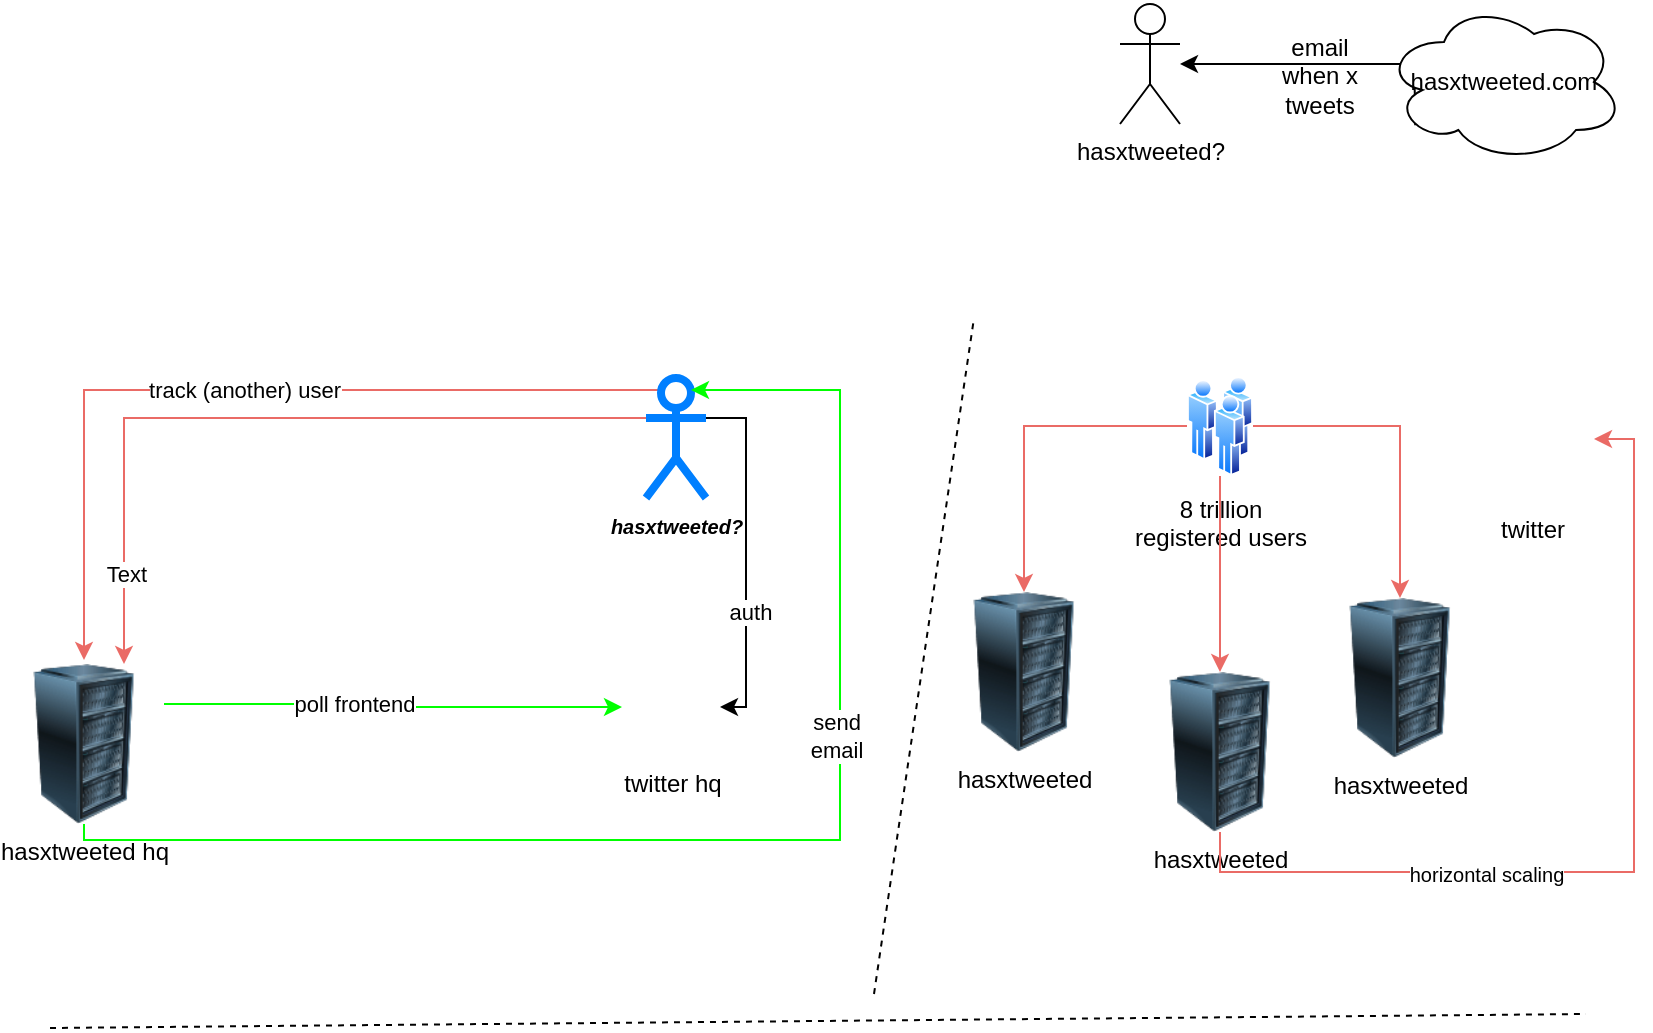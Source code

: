<mxfile version="20.6.0" type="github">
  <diagram id="J7PCiVSG_ARbWewbJg5h" name="Page-1">
    <mxGraphModel dx="1426" dy="921" grid="0" gridSize="10" guides="1" tooltips="1" connect="1" arrows="1" fold="1" page="1" pageScale="1" pageWidth="827" pageHeight="1169" math="0" shadow="0">
      <root>
        <mxCell id="0" />
        <mxCell id="1" parent="0" />
        <mxCell id="cK_ipXSFLJ-vsnFEt7Lf-35" value="" style="group" parent="1" vertex="1" connectable="0">
          <mxGeometry x="565" y="13" width="252" height="80" as="geometry" />
        </mxCell>
        <mxCell id="cK_ipXSFLJ-vsnFEt7Lf-1" value="hasxtweeted?" style="shape=umlActor;verticalLabelPosition=bottom;verticalAlign=top;html=1;outlineConnect=0;" parent="cK_ipXSFLJ-vsnFEt7Lf-35" vertex="1">
          <mxGeometry y="1" width="30" height="60" as="geometry" />
        </mxCell>
        <mxCell id="cK_ipXSFLJ-vsnFEt7Lf-4" value="email when x tweets" style="text;html=1;strokeColor=none;fillColor=none;align=center;verticalAlign=middle;whiteSpace=wrap;rounded=0;" parent="cK_ipXSFLJ-vsnFEt7Lf-35" vertex="1">
          <mxGeometry x="70" y="22" width="60" height="30" as="geometry" />
        </mxCell>
        <mxCell id="cK_ipXSFLJ-vsnFEt7Lf-8" style="edgeStyle=orthogonalEdgeStyle;rounded=0;orthogonalLoop=1;jettySize=auto;html=1;exitX=0.13;exitY=0.77;exitDx=0;exitDy=0;exitPerimeter=0;" parent="cK_ipXSFLJ-vsnFEt7Lf-35" source="cK_ipXSFLJ-vsnFEt7Lf-5" target="cK_ipXSFLJ-vsnFEt7Lf-1" edge="1">
          <mxGeometry relative="1" as="geometry">
            <Array as="points">
              <mxPoint x="147" y="53" />
              <mxPoint x="147" y="31" />
            </Array>
          </mxGeometry>
        </mxCell>
        <mxCell id="cK_ipXSFLJ-vsnFEt7Lf-5" value="hasxtweeted.com" style="ellipse;shape=cloud;whiteSpace=wrap;html=1;" parent="cK_ipXSFLJ-vsnFEt7Lf-35" vertex="1">
          <mxGeometry x="132" width="120" height="80" as="geometry" />
        </mxCell>
        <mxCell id="0wO39ZMsaJi5sEc2yO7A-1" value="" style="group" vertex="1" connectable="0" parent="1">
          <mxGeometry x="477" y="200" width="325" height="228" as="geometry" />
        </mxCell>
        <mxCell id="cK_ipXSFLJ-vsnFEt7Lf-32" value="8 trillion &lt;br&gt;registered users" style="aspect=fixed;perimeter=ellipsePerimeter;html=1;align=center;shadow=0;dashed=0;spacingTop=3;image;image=img/lib/active_directory/users.svg;" parent="0wO39ZMsaJi5sEc2yO7A-1" vertex="1">
          <mxGeometry x="121.5" width="33" height="50" as="geometry" />
        </mxCell>
        <mxCell id="cK_ipXSFLJ-vsnFEt7Lf-33" value="hasxtweeted" style="image;html=1;image=img/lib/clip_art/computers/Server_Rack_128x128.png" parent="0wO39ZMsaJi5sEc2yO7A-1" vertex="1">
          <mxGeometry x="98" y="148" width="80" height="80" as="geometry" />
        </mxCell>
        <mxCell id="cK_ipXSFLJ-vsnFEt7Lf-38" style="edgeStyle=orthogonalEdgeStyle;rounded=0;orthogonalLoop=1;jettySize=auto;html=1;exitX=0.5;exitY=1;exitDx=0;exitDy=0;entryX=0.5;entryY=0;entryDx=0;entryDy=0;strokeColor=#EA6B66;" parent="0wO39ZMsaJi5sEc2yO7A-1" source="cK_ipXSFLJ-vsnFEt7Lf-32" target="cK_ipXSFLJ-vsnFEt7Lf-33" edge="1">
          <mxGeometry relative="1" as="geometry" />
        </mxCell>
        <mxCell id="cK_ipXSFLJ-vsnFEt7Lf-39" value="twitter" style="shape=image;html=1;verticalAlign=top;verticalLabelPosition=bottom;labelBackgroundColor=#ffffff;imageAspect=0;aspect=fixed;image=https://cdn3.iconfinder.com/data/icons/2018-social-media-logotypes/1000/2018_social_media_popular_app_logo_twitter-128.png;strokeColor=#007FFF;strokeWidth=4;" parent="0wO39ZMsaJi5sEc2yO7A-1" vertex="1">
          <mxGeometry x="262" width="63" height="63" as="geometry" />
        </mxCell>
        <mxCell id="cK_ipXSFLJ-vsnFEt7Lf-47" style="edgeStyle=orthogonalEdgeStyle;rounded=0;orthogonalLoop=1;jettySize=auto;html=1;exitX=0.5;exitY=1;exitDx=0;exitDy=0;entryX=1;entryY=0.5;entryDx=0;entryDy=0;strokeColor=#EA6B66;fontSize=10;" parent="0wO39ZMsaJi5sEc2yO7A-1" source="cK_ipXSFLJ-vsnFEt7Lf-33" target="cK_ipXSFLJ-vsnFEt7Lf-39" edge="1">
          <mxGeometry relative="1" as="geometry" />
        </mxCell>
        <mxCell id="cK_ipXSFLJ-vsnFEt7Lf-48" value="horizontal scaling" style="edgeLabel;html=1;align=center;verticalAlign=middle;resizable=0;points=[];fontSize=10;" parent="cK_ipXSFLJ-vsnFEt7Lf-47" vertex="1" connectable="0">
          <mxGeometry x="-0.347" relative="1" as="geometry">
            <mxPoint x="1" y="1" as="offset" />
          </mxGeometry>
        </mxCell>
        <mxCell id="cK_ipXSFLJ-vsnFEt7Lf-41" value="hasxtweeted" style="image;html=1;image=img/lib/clip_art/computers/Server_Rack_128x128.png" parent="0wO39ZMsaJi5sEc2yO7A-1" vertex="1">
          <mxGeometry y="108" width="80" height="80" as="geometry" />
        </mxCell>
        <mxCell id="cK_ipXSFLJ-vsnFEt7Lf-44" style="edgeStyle=orthogonalEdgeStyle;rounded=0;orthogonalLoop=1;jettySize=auto;html=1;exitX=0;exitY=0.5;exitDx=0;exitDy=0;strokeColor=#EA6B66;fontSize=10;" parent="0wO39ZMsaJi5sEc2yO7A-1" source="cK_ipXSFLJ-vsnFEt7Lf-32" target="cK_ipXSFLJ-vsnFEt7Lf-41" edge="1">
          <mxGeometry relative="1" as="geometry" />
        </mxCell>
        <mxCell id="cK_ipXSFLJ-vsnFEt7Lf-42" value="hasxtweeted" style="image;html=1;image=img/lib/clip_art/computers/Server_Rack_128x128.png" parent="0wO39ZMsaJi5sEc2yO7A-1" vertex="1">
          <mxGeometry x="188" y="111" width="80" height="80" as="geometry" />
        </mxCell>
        <mxCell id="cK_ipXSFLJ-vsnFEt7Lf-43" style="edgeStyle=orthogonalEdgeStyle;rounded=0;orthogonalLoop=1;jettySize=auto;html=1;exitX=1;exitY=0.5;exitDx=0;exitDy=0;entryX=0.5;entryY=0;entryDx=0;entryDy=0;strokeColor=#EA6B66;fontSize=10;" parent="0wO39ZMsaJi5sEc2yO7A-1" source="cK_ipXSFLJ-vsnFEt7Lf-32" target="cK_ipXSFLJ-vsnFEt7Lf-42" edge="1">
          <mxGeometry relative="1" as="geometry" />
        </mxCell>
        <mxCell id="0wO39ZMsaJi5sEc2yO7A-2" value="" style="group" vertex="1" connectable="0" parent="1">
          <mxGeometry x="7" y="201" width="418" height="231" as="geometry" />
        </mxCell>
        <mxCell id="cK_ipXSFLJ-vsnFEt7Lf-10" value="hasxtweeted hq" style="image;html=1;image=img/lib/clip_art/computers/Server_Rack_128x128.png" parent="0wO39ZMsaJi5sEc2yO7A-2" vertex="1">
          <mxGeometry y="143" width="80" height="80" as="geometry" />
        </mxCell>
        <mxCell id="cK_ipXSFLJ-vsnFEt7Lf-17" style="edgeStyle=orthogonalEdgeStyle;rounded=0;orthogonalLoop=1;jettySize=auto;html=1;exitX=0.5;exitY=0;exitDx=0;exitDy=0;exitPerimeter=0;strokeColor=#EA6B66;" parent="0wO39ZMsaJi5sEc2yO7A-2" edge="1">
          <mxGeometry relative="1" as="geometry">
            <mxPoint x="336" y="-2" as="sourcePoint" />
            <mxPoint x="40" y="141" as="targetPoint" />
            <Array as="points">
              <mxPoint x="336" y="6" />
              <mxPoint x="40" y="6" />
            </Array>
          </mxGeometry>
        </mxCell>
        <mxCell id="cK_ipXSFLJ-vsnFEt7Lf-18" value="track (another) user" style="edgeLabel;html=1;align=center;verticalAlign=middle;resizable=0;points=[];" parent="cK_ipXSFLJ-vsnFEt7Lf-17" vertex="1" connectable="0">
          <mxGeometry x="0.021" relative="1" as="geometry">
            <mxPoint as="offset" />
          </mxGeometry>
        </mxCell>
        <mxCell id="cK_ipXSFLJ-vsnFEt7Lf-36" style="edgeStyle=orthogonalEdgeStyle;rounded=0;orthogonalLoop=1;jettySize=auto;html=1;exitX=0;exitY=0.333;exitDx=0;exitDy=0;exitPerimeter=0;entryX=0.75;entryY=0;entryDx=0;entryDy=0;strokeColor=#EA6B66;" parent="0wO39ZMsaJi5sEc2yO7A-2" source="cK_ipXSFLJ-vsnFEt7Lf-12" target="cK_ipXSFLJ-vsnFEt7Lf-10" edge="1">
          <mxGeometry relative="1" as="geometry" />
        </mxCell>
        <mxCell id="cK_ipXSFLJ-vsnFEt7Lf-37" value="Text" style="edgeLabel;html=1;align=center;verticalAlign=middle;resizable=0;points=[];" parent="cK_ipXSFLJ-vsnFEt7Lf-36" vertex="1" connectable="0">
          <mxGeometry x="0.766" y="1" relative="1" as="geometry">
            <mxPoint as="offset" />
          </mxGeometry>
        </mxCell>
        <mxCell id="cK_ipXSFLJ-vsnFEt7Lf-12" value="&lt;font style=&quot;font-size: 10px;&quot;&gt;&lt;b&gt;&lt;i&gt;hasxtweeted?&lt;/i&gt;&lt;/b&gt;&lt;/font&gt;" style="shape=umlActor;verticalLabelPosition=bottom;verticalAlign=top;html=1;outlineConnect=0;strokeColor=#007FFF;strokeWidth=4;" parent="0wO39ZMsaJi5sEc2yO7A-2" vertex="1">
          <mxGeometry x="321" width="30" height="60" as="geometry" />
        </mxCell>
        <mxCell id="cK_ipXSFLJ-vsnFEt7Lf-26" style="edgeStyle=orthogonalEdgeStyle;rounded=0;orthogonalLoop=1;jettySize=auto;html=1;exitX=0.5;exitY=1;exitDx=0;exitDy=0;entryX=0.75;entryY=0.1;entryDx=0;entryDy=0;entryPerimeter=0;strokeColor=#00FF00;" parent="0wO39ZMsaJi5sEc2yO7A-2" source="cK_ipXSFLJ-vsnFEt7Lf-10" target="cK_ipXSFLJ-vsnFEt7Lf-12" edge="1">
          <mxGeometry relative="1" as="geometry">
            <mxPoint x="488" y="117" as="targetPoint" />
            <Array as="points">
              <mxPoint x="40" y="231" />
              <mxPoint x="418" y="231" />
              <mxPoint x="418" y="6" />
            </Array>
          </mxGeometry>
        </mxCell>
        <mxCell id="cK_ipXSFLJ-vsnFEt7Lf-27" value="send&lt;br&gt;email" style="edgeLabel;html=1;align=center;verticalAlign=middle;resizable=0;points=[];" parent="cK_ipXSFLJ-vsnFEt7Lf-26" vertex="1" connectable="0">
          <mxGeometry x="0.283" y="2" relative="1" as="geometry">
            <mxPoint y="1" as="offset" />
          </mxGeometry>
        </mxCell>
        <mxCell id="cK_ipXSFLJ-vsnFEt7Lf-40" value="twitter hq" style="shape=image;html=1;verticalAlign=top;verticalLabelPosition=bottom;labelBackgroundColor=#ffffff;imageAspect=0;aspect=fixed;image=https://cdn3.iconfinder.com/data/icons/2018-social-media-logotypes/1000/2018_social_media_popular_app_logo_twitter-128.png;strokeColor=#007FFF;strokeWidth=4;" parent="0wO39ZMsaJi5sEc2yO7A-2" vertex="1">
          <mxGeometry x="309" y="140" width="49" height="49" as="geometry" />
        </mxCell>
        <mxCell id="cK_ipXSFLJ-vsnFEt7Lf-24" style="edgeStyle=orthogonalEdgeStyle;rounded=0;orthogonalLoop=1;jettySize=auto;html=1;exitX=1;exitY=0.25;exitDx=0;exitDy=0;entryX=0;entryY=0.5;entryDx=0;entryDy=0;strokeColor=#00FF00;" parent="0wO39ZMsaJi5sEc2yO7A-2" source="cK_ipXSFLJ-vsnFEt7Lf-10" target="cK_ipXSFLJ-vsnFEt7Lf-40" edge="1">
          <mxGeometry relative="1" as="geometry">
            <mxPoint x="313.462" y="163.182" as="targetPoint" />
          </mxGeometry>
        </mxCell>
        <mxCell id="cK_ipXSFLJ-vsnFEt7Lf-25" value="poll frontend" style="edgeLabel;html=1;align=center;verticalAlign=middle;resizable=0;points=[];" parent="cK_ipXSFLJ-vsnFEt7Lf-24" vertex="1" connectable="0">
          <mxGeometry x="-0.17" y="1" relative="1" as="geometry">
            <mxPoint x="-1" y="1" as="offset" />
          </mxGeometry>
        </mxCell>
        <mxCell id="cK_ipXSFLJ-vsnFEt7Lf-20" style="edgeStyle=orthogonalEdgeStyle;rounded=0;orthogonalLoop=1;jettySize=auto;html=1;exitX=1;exitY=0.333;exitDx=0;exitDy=0;exitPerimeter=0;entryX=1;entryY=0.5;entryDx=0;entryDy=0;" parent="0wO39ZMsaJi5sEc2yO7A-2" source="cK_ipXSFLJ-vsnFEt7Lf-12" target="cK_ipXSFLJ-vsnFEt7Lf-40" edge="1">
          <mxGeometry relative="1" as="geometry">
            <mxPoint x="361" y="174" as="targetPoint" />
          </mxGeometry>
        </mxCell>
        <mxCell id="cK_ipXSFLJ-vsnFEt7Lf-21" value="auth" style="edgeLabel;html=1;align=center;verticalAlign=middle;resizable=0;points=[];" parent="cK_ipXSFLJ-vsnFEt7Lf-20" vertex="1" connectable="0">
          <mxGeometry x="0.315" y="2" relative="1" as="geometry">
            <mxPoint as="offset" />
          </mxGeometry>
        </mxCell>
        <mxCell id="0wO39ZMsaJi5sEc2yO7A-3" value="" style="endArrow=none;html=1;rounded=0;dashed=1;" edge="1" parent="1">
          <mxGeometry width="50" height="50" relative="1" as="geometry">
            <mxPoint x="442" y="509" as="sourcePoint" />
            <mxPoint x="492" y="171" as="targetPoint" />
          </mxGeometry>
        </mxCell>
        <mxCell id="0wO39ZMsaJi5sEc2yO7A-4" value="" style="endArrow=none;html=1;rounded=0;dashed=1;" edge="1" parent="1">
          <mxGeometry width="50" height="50" relative="1" as="geometry">
            <mxPoint x="30" y="526" as="sourcePoint" />
            <mxPoint x="798" y="519" as="targetPoint" />
          </mxGeometry>
        </mxCell>
      </root>
    </mxGraphModel>
  </diagram>
</mxfile>
